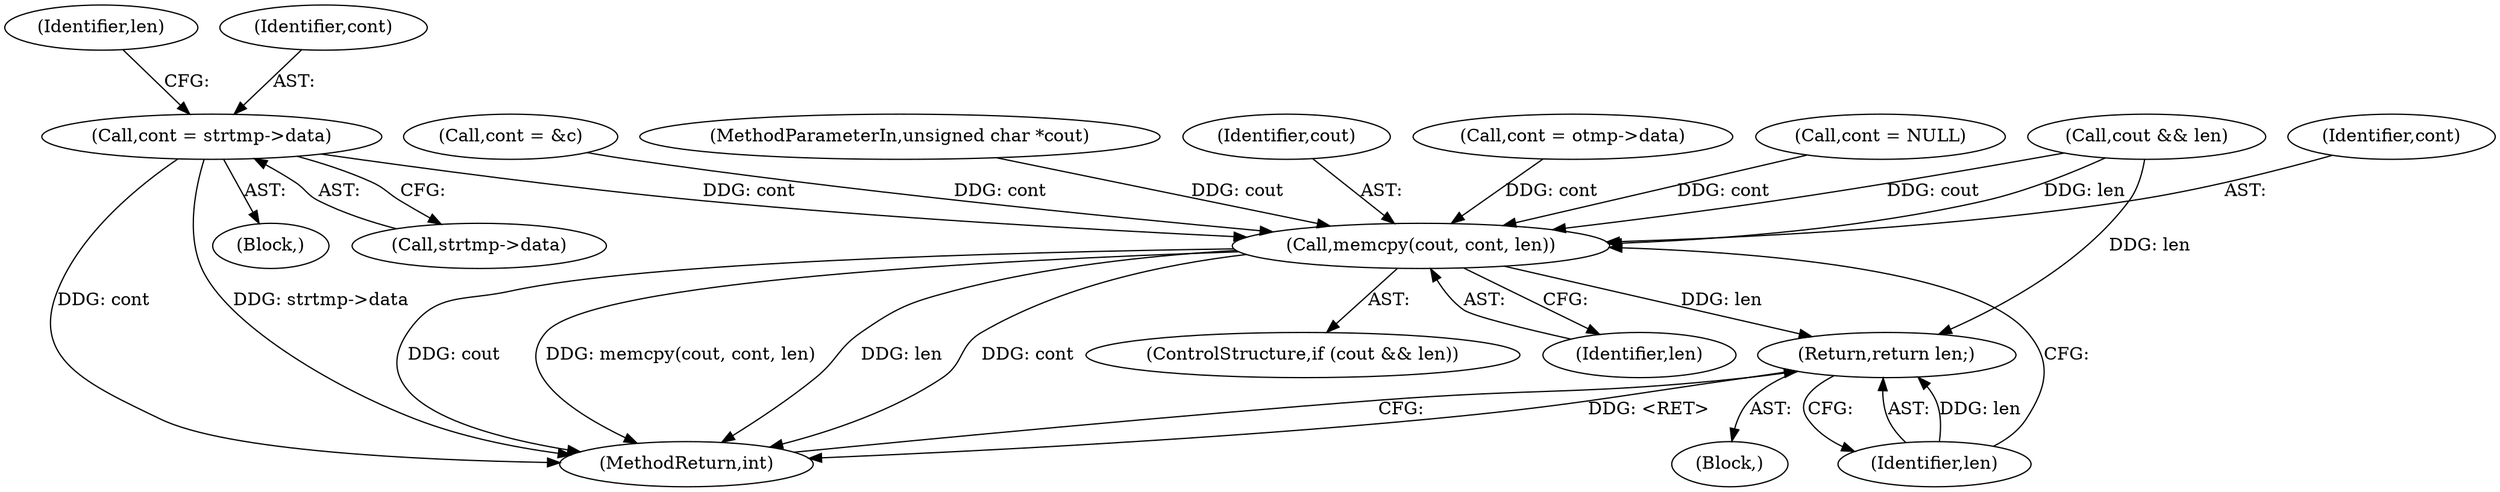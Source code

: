digraph "0_openssl_f5da52e308a6aeea6d5f3df98c4da295d7e9cc27_1@pointer" {
"1000389" [label="(Call,cont = strtmp->data)"];
"1000404" [label="(Call,memcpy(cout, cont, len))"];
"1000408" [label="(Return,return len;)"];
"1000389" [label="(Call,cont = strtmp->data)"];
"1000400" [label="(ControlStructure,if (cout && len))"];
"1000243" [label="(Call,cont = NULL)"];
"1000231" [label="(Call,cont = otmp->data)"];
"1000113" [label="(Block,)"];
"1000410" [label="(MethodReturn,int)"];
"1000395" [label="(Identifier,len)"];
"1000401" [label="(Call,cout && len)"];
"1000406" [label="(Identifier,cont)"];
"1000302" [label="(Call,cont = &c)"];
"1000408" [label="(Return,return len;)"];
"1000110" [label="(MethodParameterIn,unsigned char *cout)"];
"1000405" [label="(Identifier,cout)"];
"1000223" [label="(Block,)"];
"1000407" [label="(Identifier,len)"];
"1000390" [label="(Identifier,cont)"];
"1000409" [label="(Identifier,len)"];
"1000391" [label="(Call,strtmp->data)"];
"1000404" [label="(Call,memcpy(cout, cont, len))"];
"1000389" -> "1000223"  [label="AST: "];
"1000389" -> "1000391"  [label="CFG: "];
"1000390" -> "1000389"  [label="AST: "];
"1000391" -> "1000389"  [label="AST: "];
"1000395" -> "1000389"  [label="CFG: "];
"1000389" -> "1000410"  [label="DDG: cont"];
"1000389" -> "1000410"  [label="DDG: strtmp->data"];
"1000389" -> "1000404"  [label="DDG: cont"];
"1000404" -> "1000400"  [label="AST: "];
"1000404" -> "1000407"  [label="CFG: "];
"1000405" -> "1000404"  [label="AST: "];
"1000406" -> "1000404"  [label="AST: "];
"1000407" -> "1000404"  [label="AST: "];
"1000409" -> "1000404"  [label="CFG: "];
"1000404" -> "1000410"  [label="DDG: cout"];
"1000404" -> "1000410"  [label="DDG: memcpy(cout, cont, len)"];
"1000404" -> "1000410"  [label="DDG: len"];
"1000404" -> "1000410"  [label="DDG: cont"];
"1000401" -> "1000404"  [label="DDG: cout"];
"1000401" -> "1000404"  [label="DDG: len"];
"1000110" -> "1000404"  [label="DDG: cout"];
"1000302" -> "1000404"  [label="DDG: cont"];
"1000231" -> "1000404"  [label="DDG: cont"];
"1000243" -> "1000404"  [label="DDG: cont"];
"1000404" -> "1000408"  [label="DDG: len"];
"1000408" -> "1000113"  [label="AST: "];
"1000408" -> "1000409"  [label="CFG: "];
"1000409" -> "1000408"  [label="AST: "];
"1000410" -> "1000408"  [label="CFG: "];
"1000408" -> "1000410"  [label="DDG: <RET>"];
"1000409" -> "1000408"  [label="DDG: len"];
"1000401" -> "1000408"  [label="DDG: len"];
}
